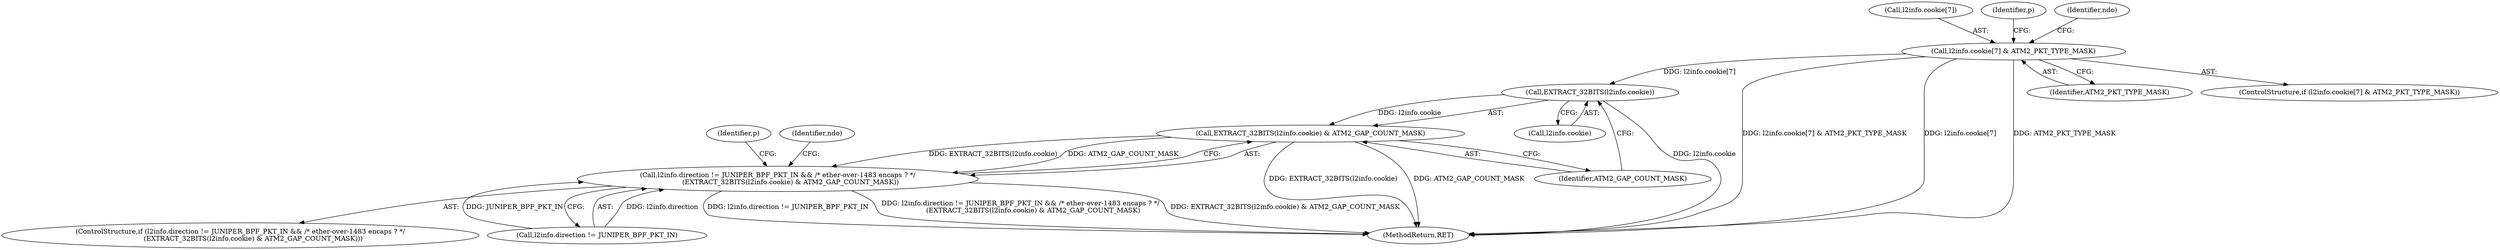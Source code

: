 digraph "0_tcpdump_1dcd10aceabbc03bf571ea32b892c522cbe923de_6@array" {
"1000139" [label="(Call,l2info.cookie[7] & ATM2_PKT_TYPE_MASK)"];
"1000198" [label="(Call,EXTRACT_32BITS(l2info.cookie))"];
"1000197" [label="(Call,EXTRACT_32BITS(l2info.cookie) & ATM2_GAP_COUNT_MASK)"];
"1000191" [label="(Call,l2info.direction != JUNIPER_BPF_PKT_IN && /* ether-over-1483 encaps ? */\n            (EXTRACT_32BITS(l2info.cookie) & ATM2_GAP_COUNT_MASK))"];
"1000222" [label="(Identifier,p)"];
"1000275" [label="(MethodReturn,RET)"];
"1000191" [label="(Call,l2info.direction != JUNIPER_BPF_PKT_IN && /* ether-over-1483 encaps ? */\n            (EXTRACT_32BITS(l2info.cookie) & ATM2_GAP_COUNT_MASK))"];
"1000198" [label="(Call,EXTRACT_32BITS(l2info.cookie))"];
"1000145" [label="(Identifier,ATM2_PKT_TYPE_MASK)"];
"1000205" [label="(Identifier,ndo)"];
"1000140" [label="(Call,l2info.cookie[7])"];
"1000162" [label="(Identifier,p)"];
"1000190" [label="(ControlStructure,if (l2info.direction != JUNIPER_BPF_PKT_IN && /* ether-over-1483 encaps ? */\n            (EXTRACT_32BITS(l2info.cookie) & ATM2_GAP_COUNT_MASK)))"];
"1000192" [label="(Call,l2info.direction != JUNIPER_BPF_PKT_IN)"];
"1000202" [label="(Identifier,ATM2_GAP_COUNT_MASK)"];
"1000148" [label="(Identifier,ndo)"];
"1000139" [label="(Call,l2info.cookie[7] & ATM2_PKT_TYPE_MASK)"];
"1000197" [label="(Call,EXTRACT_32BITS(l2info.cookie) & ATM2_GAP_COUNT_MASK)"];
"1000199" [label="(Call,l2info.cookie)"];
"1000138" [label="(ControlStructure,if (l2info.cookie[7] & ATM2_PKT_TYPE_MASK))"];
"1000139" -> "1000138"  [label="AST: "];
"1000139" -> "1000145"  [label="CFG: "];
"1000140" -> "1000139"  [label="AST: "];
"1000145" -> "1000139"  [label="AST: "];
"1000148" -> "1000139"  [label="CFG: "];
"1000162" -> "1000139"  [label="CFG: "];
"1000139" -> "1000275"  [label="DDG: l2info.cookie[7] & ATM2_PKT_TYPE_MASK"];
"1000139" -> "1000275"  [label="DDG: l2info.cookie[7]"];
"1000139" -> "1000275"  [label="DDG: ATM2_PKT_TYPE_MASK"];
"1000139" -> "1000198"  [label="DDG: l2info.cookie[7]"];
"1000198" -> "1000197"  [label="AST: "];
"1000198" -> "1000199"  [label="CFG: "];
"1000199" -> "1000198"  [label="AST: "];
"1000202" -> "1000198"  [label="CFG: "];
"1000198" -> "1000275"  [label="DDG: l2info.cookie"];
"1000198" -> "1000197"  [label="DDG: l2info.cookie"];
"1000197" -> "1000191"  [label="AST: "];
"1000197" -> "1000202"  [label="CFG: "];
"1000202" -> "1000197"  [label="AST: "];
"1000191" -> "1000197"  [label="CFG: "];
"1000197" -> "1000275"  [label="DDG: ATM2_GAP_COUNT_MASK"];
"1000197" -> "1000275"  [label="DDG: EXTRACT_32BITS(l2info.cookie)"];
"1000197" -> "1000191"  [label="DDG: EXTRACT_32BITS(l2info.cookie)"];
"1000197" -> "1000191"  [label="DDG: ATM2_GAP_COUNT_MASK"];
"1000191" -> "1000190"  [label="AST: "];
"1000191" -> "1000192"  [label="CFG: "];
"1000192" -> "1000191"  [label="AST: "];
"1000205" -> "1000191"  [label="CFG: "];
"1000222" -> "1000191"  [label="CFG: "];
"1000191" -> "1000275"  [label="DDG: l2info.direction != JUNIPER_BPF_PKT_IN && /* ether-over-1483 encaps ? */\n            (EXTRACT_32BITS(l2info.cookie) & ATM2_GAP_COUNT_MASK)"];
"1000191" -> "1000275"  [label="DDG: EXTRACT_32BITS(l2info.cookie) & ATM2_GAP_COUNT_MASK"];
"1000191" -> "1000275"  [label="DDG: l2info.direction != JUNIPER_BPF_PKT_IN"];
"1000192" -> "1000191"  [label="DDG: l2info.direction"];
"1000192" -> "1000191"  [label="DDG: JUNIPER_BPF_PKT_IN"];
}
